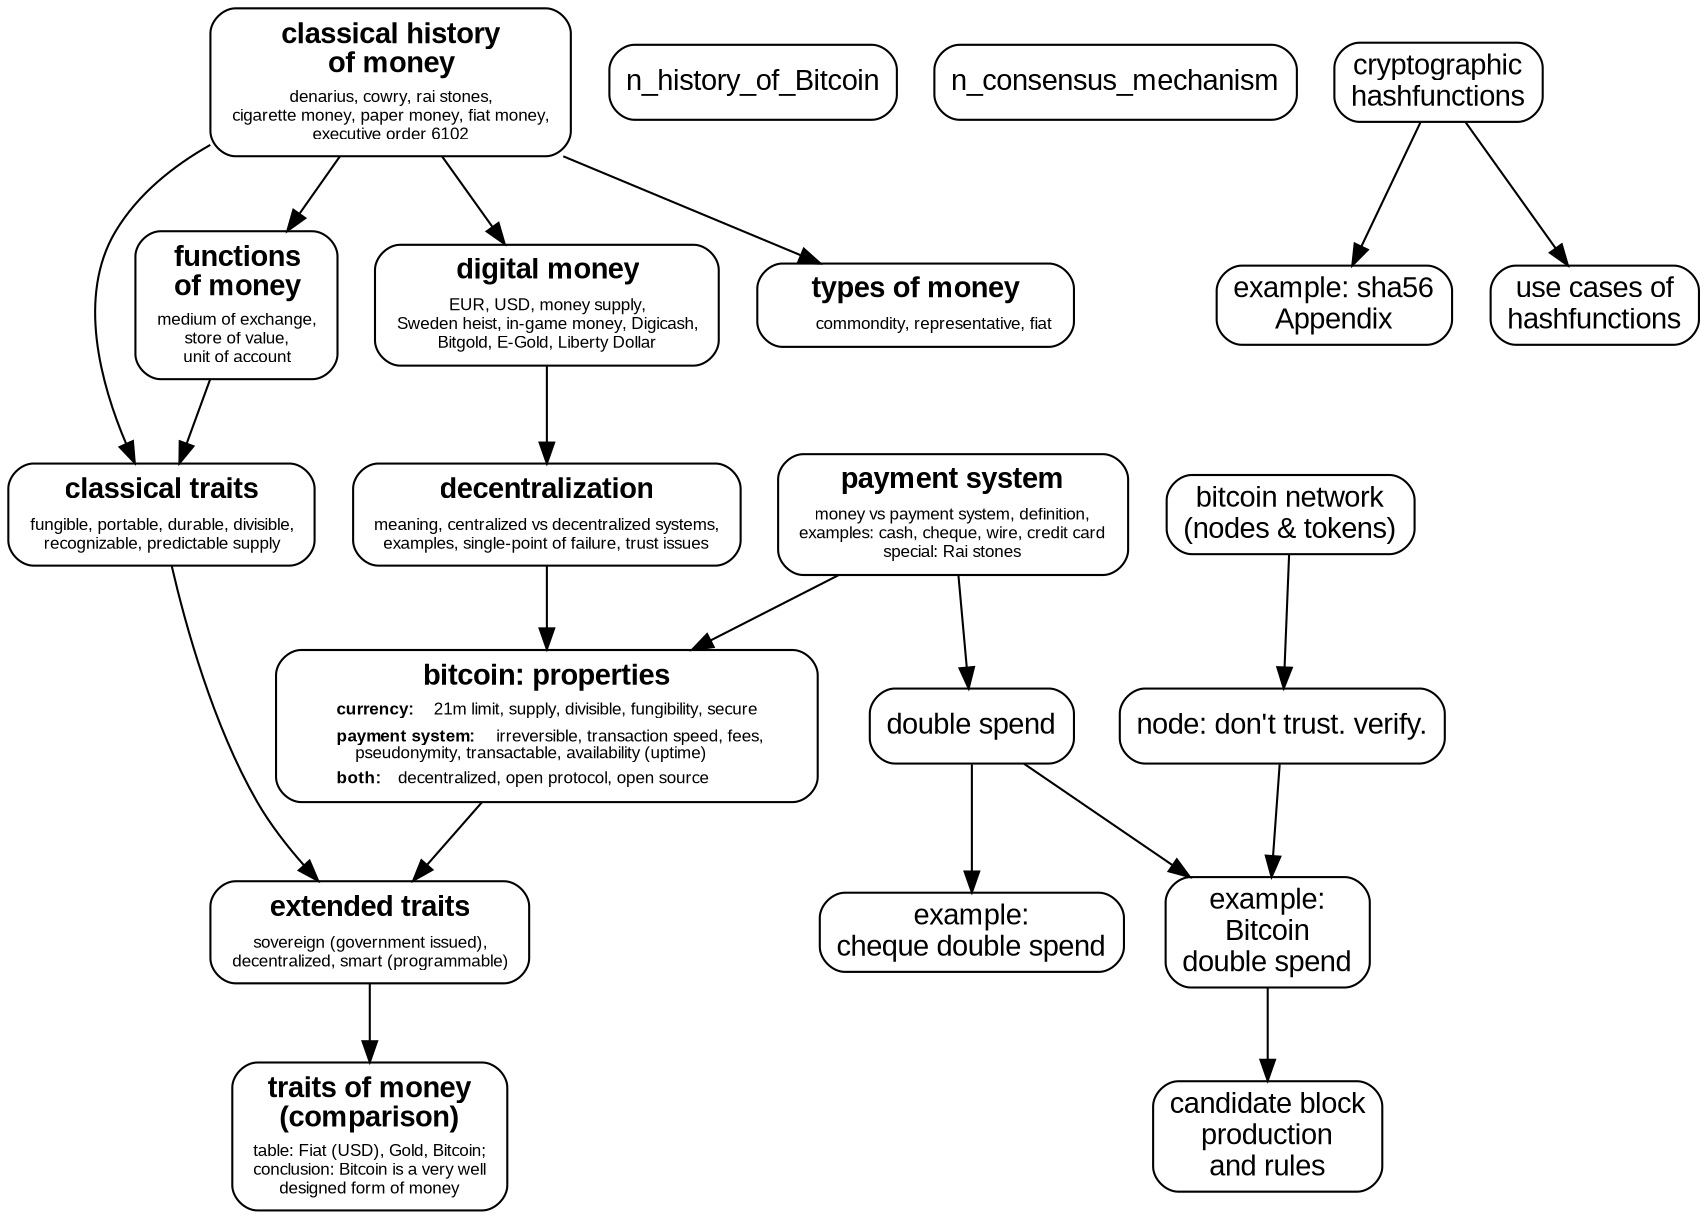 digraph D {

	node [shape="box" style=rounded fontname=Arial fontype=bold];

	// -- TEMPLATE FOR NODES
    /**
	
	// -- DESCRIPTION
    n_NAME [ label=<
    <table border="0" cellborder="0" cellspacing="0">
        <tr><td align="center"><b>TITLE<br/>TITLE2</b></td></tr>
        <tr><td align="center"><font point-size="8">
			TEXT<br/>
			TEXT<br/>
			TEXT</font></td></tr>
    </table>>];
	
	*/

  
	// -- Classical History of Money
	n_money_history [ label=<
    <table border="0" cellborder="0" cellspacing="0">
		<tr><td align="center"><b>classical history<br/>of money</b></td></tr>
		<tr><td align="center"><font point-size="8">
			denarius, cowry, rai stones,<br/>
			cigarette money, paper money, fiat money,<br/>
			executive order 6102</font></td></tr>  
    </table>>];
   
   
	// -- Digital Money
	n_digital_money [ label=<
	<table border="0" cellborder="0" cellspacing="0">
		<tr><td align="center"><b>digital money</b></td></tr>
		<tr><td align="center"><font point-size="8">
			EUR, USD, money supply,<br/>
			Sweden heist, in-game money, Digicash,<br/>
			Bitgold, E-Gold, Liberty Dollar</font></td></tr>
    </table>>];


	// -- Types of Money
	n_money_types [ label=<
    <table border="0" cellborder="0" cellspacing="0">
		<tr><td align="center"><b>types of money</b></td></tr>
		<tr><td align="center"><font point-size="8">
        commondity, representative, fiat</font></td></tr>
    </table>>];
	
	
	// -- Traits of Money
	n_money_traits [ label=<
    <table border="0" cellborder="0" cellspacing="0">
		<tr><td align="center"><b>classical traits</b></td></tr>
		<tr><td align="center"><font point-size="8">
			fungible, portable, durable, divisible,<br/>
			recognizable, predictable supply</font></td></tr>
    </table>>];


	// -- Functions of Money
	n_money_function [ label=<
    <table border="0" cellborder="0" cellspacing="0">
		<tr><td align="center"><b>functions<br/>of money</b></td></tr>
		<tr><td align="center"><font point-size="8">
			medium of exchange,<br/>
			store of value,<br/>
			unit of account</font></td></tr>
    </table>>];


	// -- Decentralization
	n_decentralization [ label=<
    <table border="0" cellborder="0" cellspacing="0">
		<tr><td align="center"><b>decentralization</b></td></tr>
		<tr><td align="center"><font point-size="8">
			meaning, centralized vs decentralized systems,<br/>
			examples, single-point of failure, trust issues</font></td></tr>
    </table>>];


	// Bitcoin: Properties
	n_bitcoin_properties [ label=<
    <table border="0" cellborder="0" cellspacing="0">
        <tr><td align="center"><b>bitcoin: properties</b></td></tr>
        
        <tr><td align="left"><font point-size="8">
        <b>currency: </b>   21m limit, supply, divisible, fungibility, secure
        </font></td></tr>
        
        <tr><td align="left"><font point-size="8">
        <b>payment system: </b>   irreversible, transaction speed, fees,<br/>
        pseudonymity, transactable, availability (uptime)
        </font></td></tr>
        
        <tr><td align="left"><font point-size="8">
        <b>both: </b>  decentralized, open protocol, open source
        </font></td></tr>        
    </table>>];

      
	// Extended Traits of Money
	n_money_traits_ext [ label=<
    <table border="0" cellborder="0" cellspacing="0">
		<tr><td align="center"><b>extended traits</b></td></tr>
		<tr><td align="center"><font point-size="8">
			sovereign (government issued),<br/>
			decentralized, smart (programmable)</font></td></tr>
    </table>>];
    
    
	// Traits of Money (Comparison)
    n_traits_comparison [ label=<
    <table border="0" cellborder="0" cellspacing="0">
        <tr><td align="center"><b>traits of money<br/>(comparison)</b></td></tr>
        <tr><td align="center"><font point-size="8">
			table: Fiat (USD), Gold, Bitcoin;<br/>
			conclusion: Bitcoin is a very well<br/>
			designed form of money</font></td></tr>
    </table>>];
	
	
	// -- Payment System
    n_payment_system [ label=<
    <table border="0" cellborder="0" cellspacing="0">
        <tr><td align="center"><b>payment system</b></td></tr>
        <tr><td align="center"><font point-size="8">
			money vs payment system, definition,<br/>
			examples: cash, cheque, wire, credit card<br/>
			special: Rai stones</font></td></tr>
    </table>>];
	
	
	
	
	
	
    
    n_history_of_Bitcoin
	n_consensus_mechanism
	
    
    # FIXME:   (stuff that comes to my mind)
    # * Ryan"s traits of money: he explains why he calls it traits instead of characteristics
    #   https://rywalk.wordpress.com/2015/01/16/ryans-traits-of-money-series-part-i/
    #   we also should credit his work and/or ask for permission to use his chart
    # fiXME: transaction capacity limitd due to block size
    # fixme: block size => market 
               # without explaining where this is coming from
    # fIXME: based on the properties of mathematics rather than relying on physical properties (like gold and silver) or trust in central authorities (like fiat currencies)
	  # FIXME: we should have a chart in the book showing the timeline  (digital money)
	  # consensus mechanism: Rai stones   

  

  
  a9   [label="double spend"]
  a10  [label="example:\ncheque double spend"]
  
  b1   [label="bitcoin network\n(nodes & tokens)"]
  b2   [label="node: don't trust. verify."]
  b3   [label="example:\nBitcoin\ndouble spend"]
  b4   [label="candidate block\nproduction\nand rules"]            # candidtate block
  
  
  b5   [label="cryptographic\nhashfunctions"]
  b6a  [label="example: sha56\nAppendix"]
  b6b  [label="use cases of\nhashfunctions"]  # hashcash!
  

  # block header
  # consensus mechanism
  # byzantines generals problem
  
  #b   [label="proof-of-work"]
  
  n_money_history -> n_money_traits
  n_money_history -> n_money_function
  n_money_history -> n_money_types 
  n_money_function -> n_money_traits 
  n_money_traits -> n_money_traits_ext
  n_bitcoin_properties -> n_money_traits_ext
  n_money_traits_ext -> n_traits_comparison
  n_decentralization -> n_bitcoin_properties
  n_digital_money -> n_decentralization
  n_payment_system -> a9 -> a10
  n_money_history -> n_digital_money
  
  n_payment_system -> n_bitcoin_properties
  
  b1 -> b2 -> b3 -> b4
  b5 -> b6a
  b5 -> b6b
  a9 -> b3
}


# properties you need: 
# - blockchain, pow, economic incentives

# 51percent, selfish mining, shn_money_traits algorithm "commitment"
  # mining incentives
  # transaction fees
  
  # economics of mining
  # block reward -> halving
  # 
  # bitcoin trustless
  # double spend in bitcoin history